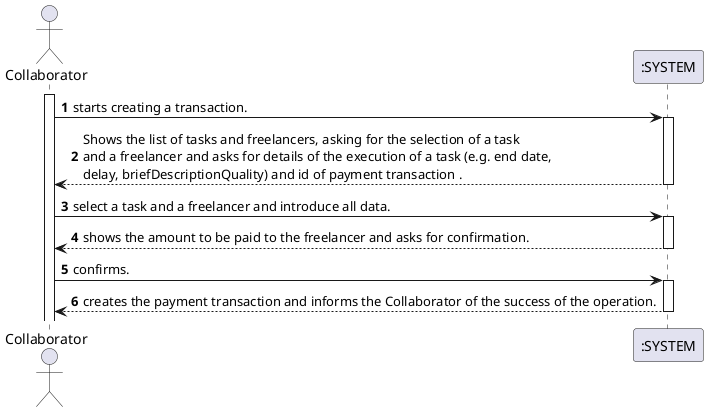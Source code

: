@startuml
autonumber

actor "Collaborator" as FREE
participant ":SYSTEM" as UI

activate FREE

FREE -> UI :  starts creating a transaction.

activate UI
UI --> FREE : Shows the list of tasks and freelancers, asking for the selection of a task \nand a freelancer and asks for details of the execution of a task (e.g. end date, \ndelay, briefDescriptionQuality) and id of payment transaction .
deactivate UI

FREE -> UI : select a task and a freelancer and introduce all data.

activate UI
UI --> FREE : shows the amount to be paid to the freelancer and asks for confirmation.
deactivate UI

FREE -> UI :  confirms.

activate UI
UI --> FREE :  creates the payment transaction and informs the Collaborator of the success of the operation.
deactivate UI

@enduml

